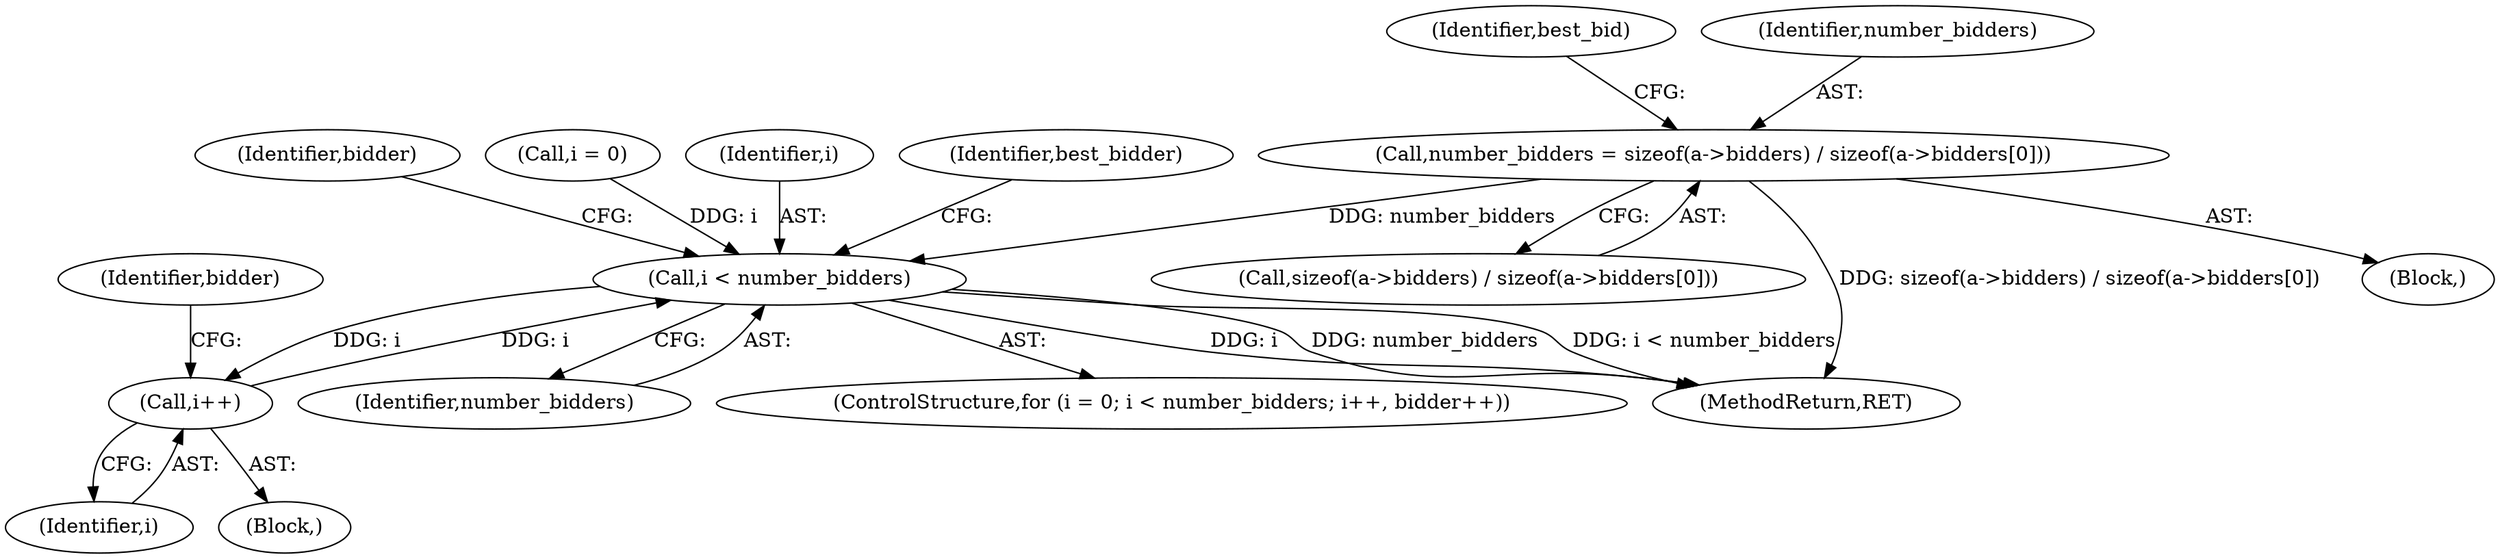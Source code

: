 digraph "0_libarchive_6e06b1c89dd0d16f74894eac4cfc1327a06ee4a0@API" {
"1000125" [label="(Call,number_bidders = sizeof(a->bidders) / sizeof(a->bidders[0]))"];
"1000153" [label="(Call,i < number_bidders)"];
"1000157" [label="(Call,i++)"];
"1000165" [label="(Identifier,bidder)"];
"1000139" [label="(Identifier,best_bid)"];
"1000153" [label="(Call,i < number_bidders)"];
"1000157" [label="(Call,i++)"];
"1000158" [label="(Identifier,i)"];
"1000155" [label="(Identifier,number_bidders)"];
"1000149" [label="(ControlStructure,for (i = 0; i < number_bidders; i++, bidder++))"];
"1000160" [label="(Identifier,bidder)"];
"1000156" [label="(Block,)"];
"1000126" [label="(Identifier,number_bidders)"];
"1000127" [label="(Call,sizeof(a->bidders) / sizeof(a->bidders[0]))"];
"1000297" [label="(MethodReturn,RET)"];
"1000150" [label="(Call,i = 0)"];
"1000154" [label="(Identifier,i)"];
"1000125" [label="(Call,number_bidders = sizeof(a->bidders) / sizeof(a->bidders[0]))"];
"1000189" [label="(Identifier,best_bidder)"];
"1000124" [label="(Block,)"];
"1000125" -> "1000124"  [label="AST: "];
"1000125" -> "1000127"  [label="CFG: "];
"1000126" -> "1000125"  [label="AST: "];
"1000127" -> "1000125"  [label="AST: "];
"1000139" -> "1000125"  [label="CFG: "];
"1000125" -> "1000297"  [label="DDG: sizeof(a->bidders) / sizeof(a->bidders[0])"];
"1000125" -> "1000153"  [label="DDG: number_bidders"];
"1000153" -> "1000149"  [label="AST: "];
"1000153" -> "1000155"  [label="CFG: "];
"1000154" -> "1000153"  [label="AST: "];
"1000155" -> "1000153"  [label="AST: "];
"1000165" -> "1000153"  [label="CFG: "];
"1000189" -> "1000153"  [label="CFG: "];
"1000153" -> "1000297"  [label="DDG: i"];
"1000153" -> "1000297"  [label="DDG: number_bidders"];
"1000153" -> "1000297"  [label="DDG: i < number_bidders"];
"1000150" -> "1000153"  [label="DDG: i"];
"1000157" -> "1000153"  [label="DDG: i"];
"1000153" -> "1000157"  [label="DDG: i"];
"1000157" -> "1000156"  [label="AST: "];
"1000157" -> "1000158"  [label="CFG: "];
"1000158" -> "1000157"  [label="AST: "];
"1000160" -> "1000157"  [label="CFG: "];
}
